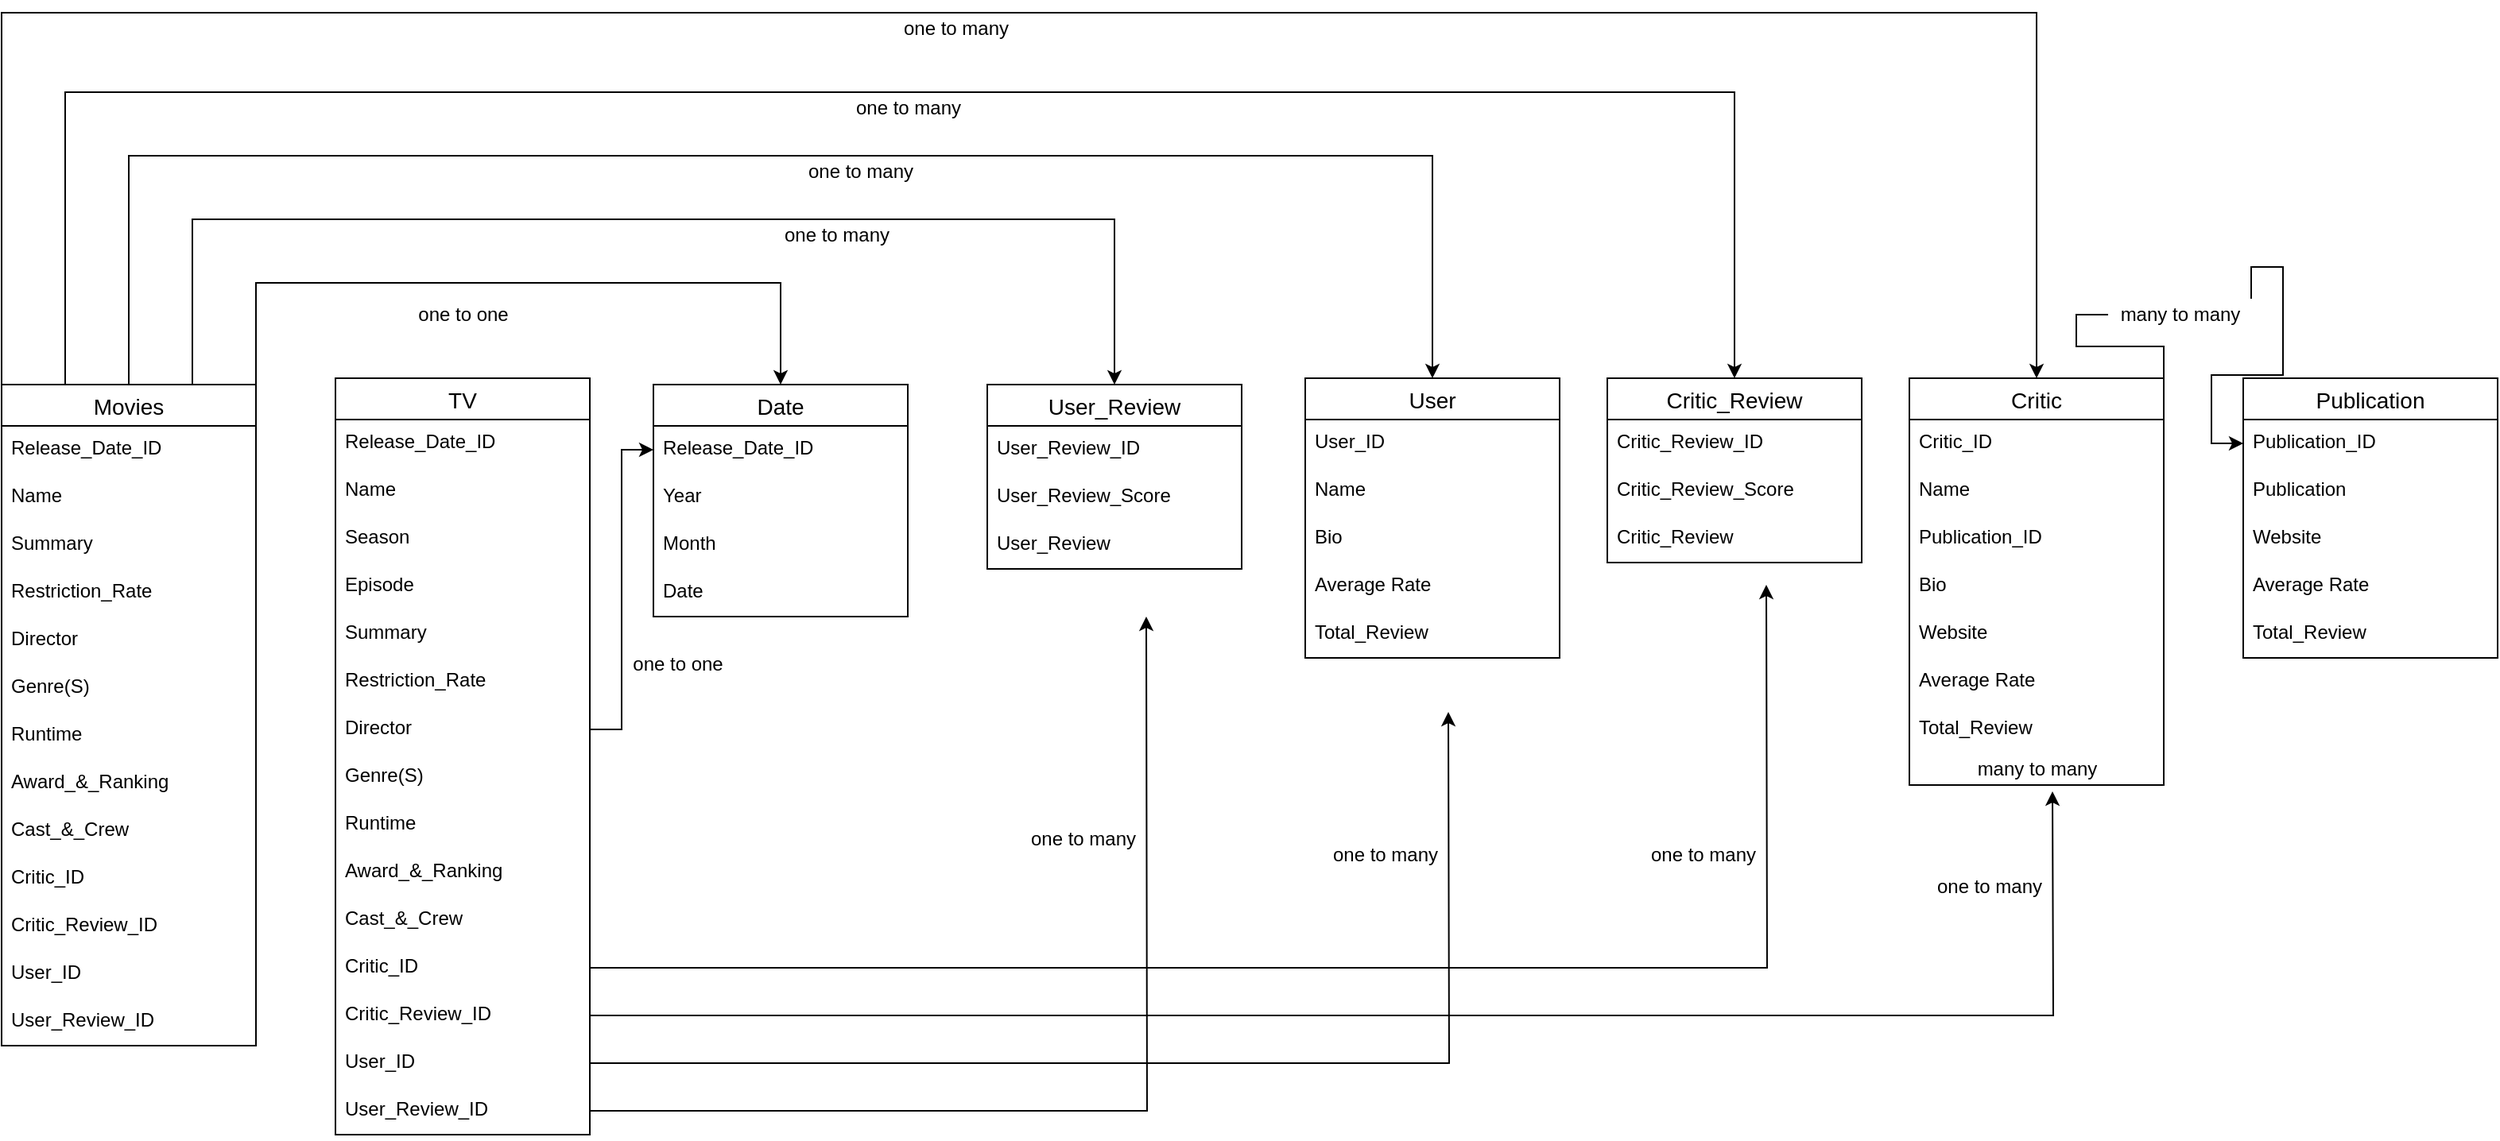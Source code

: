 <mxfile version="14.6.9" type="github">
  <diagram id="FcOZfvyRAADS41fhgshK" name="Page-1">
    <mxGraphModel dx="2603" dy="1822" grid="1" gridSize="10" guides="1" tooltips="1" connect="1" arrows="1" fold="1" page="1" pageScale="1" pageWidth="850" pageHeight="1100" math="0" shadow="0">
      <root>
        <mxCell id="0" />
        <mxCell id="1" parent="0" />
        <mxCell id="NTPSZeHlNnO5NupdeWOk-99" style="edgeStyle=orthogonalEdgeStyle;rounded=0;orthogonalLoop=1;jettySize=auto;html=1;exitX=0.5;exitY=0;exitDx=0;exitDy=0;entryX=0.5;entryY=0;entryDx=0;entryDy=0;strokeColor=#000000;" edge="1" parent="1" source="NTPSZeHlNnO5NupdeWOk-3" target="NTPSZeHlNnO5NupdeWOk-8">
          <mxGeometry relative="1" as="geometry">
            <Array as="points">
              <mxPoint y="104" />
              <mxPoint y="40" />
              <mxPoint x="330" y="40" />
            </Array>
          </mxGeometry>
        </mxCell>
        <mxCell id="NTPSZeHlNnO5NupdeWOk-103" style="edgeStyle=orthogonalEdgeStyle;rounded=0;orthogonalLoop=1;jettySize=auto;html=1;exitX=0.25;exitY=0;exitDx=0;exitDy=0;entryX=0.5;entryY=0;entryDx=0;entryDy=0;strokeColor=#000000;startArrow=none;" edge="1" parent="1" source="NTPSZeHlNnO5NupdeWOk-116" target="NTPSZeHlNnO5NupdeWOk-67">
          <mxGeometry relative="1" as="geometry">
            <Array as="points">
              <mxPoint x="540" />
            </Array>
          </mxGeometry>
        </mxCell>
        <mxCell id="NTPSZeHlNnO5NupdeWOk-104" style="edgeStyle=orthogonalEdgeStyle;rounded=0;orthogonalLoop=1;jettySize=auto;html=1;exitX=0.5;exitY=0;exitDx=0;exitDy=0;entryX=0.5;entryY=0;entryDx=0;entryDy=0;strokeColor=#000000;startArrow=none;" edge="1" parent="1" source="NTPSZeHlNnO5NupdeWOk-118" target="NTPSZeHlNnO5NupdeWOk-23">
          <mxGeometry relative="1" as="geometry">
            <Array as="points">
              <mxPoint x="740" y="-40" />
            </Array>
          </mxGeometry>
        </mxCell>
        <mxCell id="NTPSZeHlNnO5NupdeWOk-105" style="edgeStyle=orthogonalEdgeStyle;rounded=0;orthogonalLoop=1;jettySize=auto;html=1;exitX=0.25;exitY=0;exitDx=0;exitDy=0;entryX=0.5;entryY=0;entryDx=0;entryDy=0;strokeColor=#000000;startArrow=none;" edge="1" parent="1" source="NTPSZeHlNnO5NupdeWOk-120" target="NTPSZeHlNnO5NupdeWOk-61">
          <mxGeometry relative="1" as="geometry">
            <Array as="points">
              <mxPoint x="930" y="-80" />
            </Array>
          </mxGeometry>
        </mxCell>
        <mxCell id="NTPSZeHlNnO5NupdeWOk-106" style="edgeStyle=orthogonalEdgeStyle;rounded=0;orthogonalLoop=1;jettySize=auto;html=1;exitX=0;exitY=0;exitDx=0;exitDy=0;entryX=0.5;entryY=0;entryDx=0;entryDy=0;strokeColor=#000000;startArrow=none;" edge="1" parent="1" source="NTPSZeHlNnO5NupdeWOk-122" target="NTPSZeHlNnO5NupdeWOk-34">
          <mxGeometry relative="1" as="geometry">
            <Array as="points">
              <mxPoint x="1120" y="-130" />
            </Array>
          </mxGeometry>
        </mxCell>
        <mxCell id="NTPSZeHlNnO5NupdeWOk-3" value="Movies" style="swimlane;fontStyle=0;childLayout=stackLayout;horizontal=1;startSize=26;horizontalStack=0;resizeParent=1;resizeParentMax=0;resizeLast=0;collapsible=1;marginBottom=0;align=center;fontSize=14;" vertex="1" parent="1">
          <mxGeometry x="-160" y="104" width="160" height="416" as="geometry" />
        </mxCell>
        <mxCell id="NTPSZeHlNnO5NupdeWOk-4" value="Release_Date_ID" style="text;strokeColor=none;fillColor=none;spacingLeft=4;spacingRight=4;overflow=hidden;rotatable=0;points=[[0,0.5],[1,0.5]];portConstraint=eastwest;fontSize=12;" vertex="1" parent="NTPSZeHlNnO5NupdeWOk-3">
          <mxGeometry y="26" width="160" height="30" as="geometry" />
        </mxCell>
        <mxCell id="NTPSZeHlNnO5NupdeWOk-7" value="Name" style="text;strokeColor=none;fillColor=none;spacingLeft=4;spacingRight=4;overflow=hidden;rotatable=0;points=[[0,0.5],[1,0.5]];portConstraint=eastwest;fontSize=12;" vertex="1" parent="NTPSZeHlNnO5NupdeWOk-3">
          <mxGeometry y="56" width="160" height="30" as="geometry" />
        </mxCell>
        <mxCell id="NTPSZeHlNnO5NupdeWOk-5" value="Summary" style="text;strokeColor=none;fillColor=none;spacingLeft=4;spacingRight=4;overflow=hidden;rotatable=0;points=[[0,0.5],[1,0.5]];portConstraint=eastwest;fontSize=12;" vertex="1" parent="NTPSZeHlNnO5NupdeWOk-3">
          <mxGeometry y="86" width="160" height="30" as="geometry" />
        </mxCell>
        <mxCell id="NTPSZeHlNnO5NupdeWOk-6" value="Restriction_Rate" style="text;strokeColor=none;fillColor=none;spacingLeft=4;spacingRight=4;overflow=hidden;rotatable=0;points=[[0,0.5],[1,0.5]];portConstraint=eastwest;fontSize=12;" vertex="1" parent="NTPSZeHlNnO5NupdeWOk-3">
          <mxGeometry y="116" width="160" height="30" as="geometry" />
        </mxCell>
        <mxCell id="NTPSZeHlNnO5NupdeWOk-13" value="Director" style="text;strokeColor=none;fillColor=none;spacingLeft=4;spacingRight=4;overflow=hidden;rotatable=0;points=[[0,0.5],[1,0.5]];portConstraint=eastwest;fontSize=12;" vertex="1" parent="NTPSZeHlNnO5NupdeWOk-3">
          <mxGeometry y="146" width="160" height="30" as="geometry" />
        </mxCell>
        <mxCell id="NTPSZeHlNnO5NupdeWOk-14" value="Genre(S)" style="text;strokeColor=none;fillColor=none;spacingLeft=4;spacingRight=4;overflow=hidden;rotatable=0;points=[[0,0.5],[1,0.5]];portConstraint=eastwest;fontSize=12;" vertex="1" parent="NTPSZeHlNnO5NupdeWOk-3">
          <mxGeometry y="176" width="160" height="30" as="geometry" />
        </mxCell>
        <mxCell id="NTPSZeHlNnO5NupdeWOk-16" value="Runtime" style="text;strokeColor=none;fillColor=none;spacingLeft=4;spacingRight=4;overflow=hidden;rotatable=0;points=[[0,0.5],[1,0.5]];portConstraint=eastwest;fontSize=12;" vertex="1" parent="NTPSZeHlNnO5NupdeWOk-3">
          <mxGeometry y="206" width="160" height="30" as="geometry" />
        </mxCell>
        <mxCell id="NTPSZeHlNnO5NupdeWOk-17" value="Award_&amp;_Ranking" style="text;strokeColor=none;fillColor=none;spacingLeft=4;spacingRight=4;overflow=hidden;rotatable=0;points=[[0,0.5],[1,0.5]];portConstraint=eastwest;fontSize=12;" vertex="1" parent="NTPSZeHlNnO5NupdeWOk-3">
          <mxGeometry y="236" width="160" height="30" as="geometry" />
        </mxCell>
        <mxCell id="NTPSZeHlNnO5NupdeWOk-18" value="Cast_&amp;_Crew" style="text;strokeColor=none;fillColor=none;spacingLeft=4;spacingRight=4;overflow=hidden;rotatable=0;points=[[0,0.5],[1,0.5]];portConstraint=eastwest;fontSize=12;" vertex="1" parent="NTPSZeHlNnO5NupdeWOk-3">
          <mxGeometry y="266" width="160" height="30" as="geometry" />
        </mxCell>
        <mxCell id="NTPSZeHlNnO5NupdeWOk-19" value="Critic_ID" style="text;strokeColor=none;fillColor=none;spacingLeft=4;spacingRight=4;overflow=hidden;rotatable=0;points=[[0,0.5],[1,0.5]];portConstraint=eastwest;fontSize=12;" vertex="1" parent="NTPSZeHlNnO5NupdeWOk-3">
          <mxGeometry y="296" width="160" height="30" as="geometry" />
        </mxCell>
        <mxCell id="NTPSZeHlNnO5NupdeWOk-20" value="Critic_Review_ID" style="text;strokeColor=none;fillColor=none;spacingLeft=4;spacingRight=4;overflow=hidden;rotatable=0;points=[[0,0.5],[1,0.5]];portConstraint=eastwest;fontSize=12;" vertex="1" parent="NTPSZeHlNnO5NupdeWOk-3">
          <mxGeometry y="326" width="160" height="30" as="geometry" />
        </mxCell>
        <mxCell id="NTPSZeHlNnO5NupdeWOk-21" value="User_ID" style="text;strokeColor=none;fillColor=none;spacingLeft=4;spacingRight=4;overflow=hidden;rotatable=0;points=[[0,0.5],[1,0.5]];portConstraint=eastwest;fontSize=12;" vertex="1" parent="NTPSZeHlNnO5NupdeWOk-3">
          <mxGeometry y="356" width="160" height="30" as="geometry" />
        </mxCell>
        <mxCell id="NTPSZeHlNnO5NupdeWOk-22" value="User_Review_ID" style="text;strokeColor=none;fillColor=none;spacingLeft=4;spacingRight=4;overflow=hidden;rotatable=0;points=[[0,0.5],[1,0.5]];portConstraint=eastwest;fontSize=12;" vertex="1" parent="NTPSZeHlNnO5NupdeWOk-3">
          <mxGeometry y="386" width="160" height="30" as="geometry" />
        </mxCell>
        <mxCell id="NTPSZeHlNnO5NupdeWOk-8" value="Date" style="swimlane;fontStyle=0;childLayout=stackLayout;horizontal=1;startSize=26;horizontalStack=0;resizeParent=1;resizeParentMax=0;resizeLast=0;collapsible=1;marginBottom=0;align=center;fontSize=14;" vertex="1" parent="1">
          <mxGeometry x="250" y="104" width="160" height="146" as="geometry" />
        </mxCell>
        <mxCell id="NTPSZeHlNnO5NupdeWOk-9" value="Release_Date_ID" style="text;strokeColor=none;fillColor=none;spacingLeft=4;spacingRight=4;overflow=hidden;rotatable=0;points=[[0,0.5],[1,0.5]];portConstraint=eastwest;fontSize=12;" vertex="1" parent="NTPSZeHlNnO5NupdeWOk-8">
          <mxGeometry y="26" width="160" height="30" as="geometry" />
        </mxCell>
        <mxCell id="NTPSZeHlNnO5NupdeWOk-10" value="Year" style="text;strokeColor=none;fillColor=none;spacingLeft=4;spacingRight=4;overflow=hidden;rotatable=0;points=[[0,0.5],[1,0.5]];portConstraint=eastwest;fontSize=12;" vertex="1" parent="NTPSZeHlNnO5NupdeWOk-8">
          <mxGeometry y="56" width="160" height="30" as="geometry" />
        </mxCell>
        <mxCell id="NTPSZeHlNnO5NupdeWOk-11" value="Month" style="text;strokeColor=none;fillColor=none;spacingLeft=4;spacingRight=4;overflow=hidden;rotatable=0;points=[[0,0.5],[1,0.5]];portConstraint=eastwest;fontSize=12;" vertex="1" parent="NTPSZeHlNnO5NupdeWOk-8">
          <mxGeometry y="86" width="160" height="30" as="geometry" />
        </mxCell>
        <mxCell id="NTPSZeHlNnO5NupdeWOk-12" value="Date" style="text;strokeColor=none;fillColor=none;spacingLeft=4;spacingRight=4;overflow=hidden;rotatable=0;points=[[0,0.5],[1,0.5]];portConstraint=eastwest;fontSize=12;" vertex="1" parent="NTPSZeHlNnO5NupdeWOk-8">
          <mxGeometry y="116" width="160" height="30" as="geometry" />
        </mxCell>
        <mxCell id="NTPSZeHlNnO5NupdeWOk-23" value="User" style="swimlane;fontStyle=0;childLayout=stackLayout;horizontal=1;startSize=26;horizontalStack=0;resizeParent=1;resizeParentMax=0;resizeLast=0;collapsible=1;marginBottom=0;align=center;fontSize=14;" vertex="1" parent="1">
          <mxGeometry x="660" y="100" width="160" height="176" as="geometry" />
        </mxCell>
        <mxCell id="NTPSZeHlNnO5NupdeWOk-24" value="User_ID" style="text;strokeColor=none;fillColor=none;spacingLeft=4;spacingRight=4;overflow=hidden;rotatable=0;points=[[0,0.5],[1,0.5]];portConstraint=eastwest;fontSize=12;" vertex="1" parent="NTPSZeHlNnO5NupdeWOk-23">
          <mxGeometry y="26" width="160" height="30" as="geometry" />
        </mxCell>
        <mxCell id="NTPSZeHlNnO5NupdeWOk-25" value="Name" style="text;strokeColor=none;fillColor=none;spacingLeft=4;spacingRight=4;overflow=hidden;rotatable=0;points=[[0,0.5],[1,0.5]];portConstraint=eastwest;fontSize=12;" vertex="1" parent="NTPSZeHlNnO5NupdeWOk-23">
          <mxGeometry y="56" width="160" height="30" as="geometry" />
        </mxCell>
        <mxCell id="NTPSZeHlNnO5NupdeWOk-27" value="Bio" style="text;strokeColor=none;fillColor=none;spacingLeft=4;spacingRight=4;overflow=hidden;rotatable=0;points=[[0,0.5],[1,0.5]];portConstraint=eastwest;fontSize=12;" vertex="1" parent="NTPSZeHlNnO5NupdeWOk-23">
          <mxGeometry y="86" width="160" height="30" as="geometry" />
        </mxCell>
        <mxCell id="NTPSZeHlNnO5NupdeWOk-29" value="Average Rate" style="text;strokeColor=none;fillColor=none;spacingLeft=4;spacingRight=4;overflow=hidden;rotatable=0;points=[[0,0.5],[1,0.5]];portConstraint=eastwest;fontSize=12;" vertex="1" parent="NTPSZeHlNnO5NupdeWOk-23">
          <mxGeometry y="116" width="160" height="30" as="geometry" />
        </mxCell>
        <mxCell id="NTPSZeHlNnO5NupdeWOk-30" value="Total_Review" style="text;strokeColor=none;fillColor=none;spacingLeft=4;spacingRight=4;overflow=hidden;rotatable=0;points=[[0,0.5],[1,0.5]];portConstraint=eastwest;fontSize=12;" vertex="1" parent="NTPSZeHlNnO5NupdeWOk-23">
          <mxGeometry y="146" width="160" height="30" as="geometry" />
        </mxCell>
        <mxCell id="NTPSZeHlNnO5NupdeWOk-130" style="edgeStyle=orthogonalEdgeStyle;rounded=0;orthogonalLoop=1;jettySize=auto;html=1;exitX=1;exitY=0;exitDx=0;exitDy=0;entryX=0;entryY=0.5;entryDx=0;entryDy=0;strokeColor=#000000;startArrow=none;" edge="1" parent="1" source="NTPSZeHlNnO5NupdeWOk-131" target="NTPSZeHlNnO5NupdeWOk-89">
          <mxGeometry relative="1" as="geometry" />
        </mxCell>
        <mxCell id="NTPSZeHlNnO5NupdeWOk-34" value="Critic" style="swimlane;fontStyle=0;childLayout=stackLayout;horizontal=1;startSize=26;horizontalStack=0;resizeParent=1;resizeParentMax=0;resizeLast=0;collapsible=1;marginBottom=0;align=center;fontSize=14;" vertex="1" parent="1">
          <mxGeometry x="1040" y="100" width="160" height="256" as="geometry" />
        </mxCell>
        <mxCell id="NTPSZeHlNnO5NupdeWOk-35" value="Critic_ID" style="text;strokeColor=none;fillColor=none;spacingLeft=4;spacingRight=4;overflow=hidden;rotatable=0;points=[[0,0.5],[1,0.5]];portConstraint=eastwest;fontSize=12;" vertex="1" parent="NTPSZeHlNnO5NupdeWOk-34">
          <mxGeometry y="26" width="160" height="30" as="geometry" />
        </mxCell>
        <mxCell id="NTPSZeHlNnO5NupdeWOk-36" value="Name" style="text;strokeColor=none;fillColor=none;spacingLeft=4;spacingRight=4;overflow=hidden;rotatable=0;points=[[0,0.5],[1,0.5]];portConstraint=eastwest;fontSize=12;" vertex="1" parent="NTPSZeHlNnO5NupdeWOk-34">
          <mxGeometry y="56" width="160" height="30" as="geometry" />
        </mxCell>
        <mxCell id="NTPSZeHlNnO5NupdeWOk-37" value="Publication_ID" style="text;strokeColor=none;fillColor=none;spacingLeft=4;spacingRight=4;overflow=hidden;rotatable=0;points=[[0,0.5],[1,0.5]];portConstraint=eastwest;fontSize=12;" vertex="1" parent="NTPSZeHlNnO5NupdeWOk-34">
          <mxGeometry y="86" width="160" height="30" as="geometry" />
        </mxCell>
        <mxCell id="NTPSZeHlNnO5NupdeWOk-38" value="Bio" style="text;strokeColor=none;fillColor=none;spacingLeft=4;spacingRight=4;overflow=hidden;rotatable=0;points=[[0,0.5],[1,0.5]];portConstraint=eastwest;fontSize=12;" vertex="1" parent="NTPSZeHlNnO5NupdeWOk-34">
          <mxGeometry y="116" width="160" height="30" as="geometry" />
        </mxCell>
        <mxCell id="NTPSZeHlNnO5NupdeWOk-39" value="Website" style="text;strokeColor=none;fillColor=none;spacingLeft=4;spacingRight=4;overflow=hidden;rotatable=0;points=[[0,0.5],[1,0.5]];portConstraint=eastwest;fontSize=12;" vertex="1" parent="NTPSZeHlNnO5NupdeWOk-34">
          <mxGeometry y="146" width="160" height="30" as="geometry" />
        </mxCell>
        <mxCell id="NTPSZeHlNnO5NupdeWOk-40" value="Average Rate" style="text;strokeColor=none;fillColor=none;spacingLeft=4;spacingRight=4;overflow=hidden;rotatable=0;points=[[0,0.5],[1,0.5]];portConstraint=eastwest;fontSize=12;" vertex="1" parent="NTPSZeHlNnO5NupdeWOk-34">
          <mxGeometry y="176" width="160" height="30" as="geometry" />
        </mxCell>
        <mxCell id="NTPSZeHlNnO5NupdeWOk-41" value="Total_Review" style="text;strokeColor=none;fillColor=none;spacingLeft=4;spacingRight=4;overflow=hidden;rotatable=0;points=[[0,0.5],[1,0.5]];portConstraint=eastwest;fontSize=12;" vertex="1" parent="NTPSZeHlNnO5NupdeWOk-34">
          <mxGeometry y="206" width="160" height="30" as="geometry" />
        </mxCell>
        <mxCell id="NTPSZeHlNnO5NupdeWOk-128" value="many to many" style="text;html=1;resizable=0;autosize=1;align=center;verticalAlign=middle;points=[];fillColor=none;strokeColor=none;rounded=0;" vertex="1" parent="NTPSZeHlNnO5NupdeWOk-34">
          <mxGeometry y="236" width="160" height="20" as="geometry" />
        </mxCell>
        <mxCell id="NTPSZeHlNnO5NupdeWOk-45" value="TV" style="swimlane;fontStyle=0;childLayout=stackLayout;horizontal=1;startSize=26;horizontalStack=0;resizeParent=1;resizeParentMax=0;resizeLast=0;collapsible=1;marginBottom=0;align=center;fontSize=14;" vertex="1" parent="1">
          <mxGeometry x="50" y="100" width="160" height="476" as="geometry" />
        </mxCell>
        <mxCell id="NTPSZeHlNnO5NupdeWOk-46" value="Release_Date_ID" style="text;strokeColor=none;fillColor=none;spacingLeft=4;spacingRight=4;overflow=hidden;rotatable=0;points=[[0,0.5],[1,0.5]];portConstraint=eastwest;fontSize=12;" vertex="1" parent="NTPSZeHlNnO5NupdeWOk-45">
          <mxGeometry y="26" width="160" height="30" as="geometry" />
        </mxCell>
        <mxCell id="NTPSZeHlNnO5NupdeWOk-47" value="Name" style="text;strokeColor=none;fillColor=none;spacingLeft=4;spacingRight=4;overflow=hidden;rotatable=0;points=[[0,0.5],[1,0.5]];portConstraint=eastwest;fontSize=12;" vertex="1" parent="NTPSZeHlNnO5NupdeWOk-45">
          <mxGeometry y="56" width="160" height="30" as="geometry" />
        </mxCell>
        <mxCell id="NTPSZeHlNnO5NupdeWOk-59" value="Season" style="text;strokeColor=none;fillColor=none;spacingLeft=4;spacingRight=4;overflow=hidden;rotatable=0;points=[[0,0.5],[1,0.5]];portConstraint=eastwest;fontSize=12;" vertex="1" parent="NTPSZeHlNnO5NupdeWOk-45">
          <mxGeometry y="86" width="160" height="30" as="geometry" />
        </mxCell>
        <mxCell id="NTPSZeHlNnO5NupdeWOk-60" value="Episode" style="text;strokeColor=none;fillColor=none;spacingLeft=4;spacingRight=4;overflow=hidden;rotatable=0;points=[[0,0.5],[1,0.5]];portConstraint=eastwest;fontSize=12;" vertex="1" parent="NTPSZeHlNnO5NupdeWOk-45">
          <mxGeometry y="116" width="160" height="30" as="geometry" />
        </mxCell>
        <mxCell id="NTPSZeHlNnO5NupdeWOk-48" value="Summary" style="text;strokeColor=none;fillColor=none;spacingLeft=4;spacingRight=4;overflow=hidden;rotatable=0;points=[[0,0.5],[1,0.5]];portConstraint=eastwest;fontSize=12;" vertex="1" parent="NTPSZeHlNnO5NupdeWOk-45">
          <mxGeometry y="146" width="160" height="30" as="geometry" />
        </mxCell>
        <mxCell id="NTPSZeHlNnO5NupdeWOk-49" value="Restriction_Rate" style="text;strokeColor=none;fillColor=none;spacingLeft=4;spacingRight=4;overflow=hidden;rotatable=0;points=[[0,0.5],[1,0.5]];portConstraint=eastwest;fontSize=12;" vertex="1" parent="NTPSZeHlNnO5NupdeWOk-45">
          <mxGeometry y="176" width="160" height="30" as="geometry" />
        </mxCell>
        <mxCell id="NTPSZeHlNnO5NupdeWOk-50" value="Director" style="text;strokeColor=none;fillColor=none;spacingLeft=4;spacingRight=4;overflow=hidden;rotatable=0;points=[[0,0.5],[1,0.5]];portConstraint=eastwest;fontSize=12;" vertex="1" parent="NTPSZeHlNnO5NupdeWOk-45">
          <mxGeometry y="206" width="160" height="30" as="geometry" />
        </mxCell>
        <mxCell id="NTPSZeHlNnO5NupdeWOk-51" value="Genre(S)" style="text;strokeColor=none;fillColor=none;spacingLeft=4;spacingRight=4;overflow=hidden;rotatable=0;points=[[0,0.5],[1,0.5]];portConstraint=eastwest;fontSize=12;" vertex="1" parent="NTPSZeHlNnO5NupdeWOk-45">
          <mxGeometry y="236" width="160" height="30" as="geometry" />
        </mxCell>
        <mxCell id="NTPSZeHlNnO5NupdeWOk-52" value="Runtime" style="text;strokeColor=none;fillColor=none;spacingLeft=4;spacingRight=4;overflow=hidden;rotatable=0;points=[[0,0.5],[1,0.5]];portConstraint=eastwest;fontSize=12;" vertex="1" parent="NTPSZeHlNnO5NupdeWOk-45">
          <mxGeometry y="266" width="160" height="30" as="geometry" />
        </mxCell>
        <mxCell id="NTPSZeHlNnO5NupdeWOk-53" value="Award_&amp;_Ranking" style="text;strokeColor=none;fillColor=none;spacingLeft=4;spacingRight=4;overflow=hidden;rotatable=0;points=[[0,0.5],[1,0.5]];portConstraint=eastwest;fontSize=12;" vertex="1" parent="NTPSZeHlNnO5NupdeWOk-45">
          <mxGeometry y="296" width="160" height="30" as="geometry" />
        </mxCell>
        <mxCell id="NTPSZeHlNnO5NupdeWOk-54" value="Cast_&amp;_Crew" style="text;strokeColor=none;fillColor=none;spacingLeft=4;spacingRight=4;overflow=hidden;rotatable=0;points=[[0,0.5],[1,0.5]];portConstraint=eastwest;fontSize=12;" vertex="1" parent="NTPSZeHlNnO5NupdeWOk-45">
          <mxGeometry y="326" width="160" height="30" as="geometry" />
        </mxCell>
        <mxCell id="NTPSZeHlNnO5NupdeWOk-55" value="Critic_ID" style="text;strokeColor=none;fillColor=none;spacingLeft=4;spacingRight=4;overflow=hidden;rotatable=0;points=[[0,0.5],[1,0.5]];portConstraint=eastwest;fontSize=12;" vertex="1" parent="NTPSZeHlNnO5NupdeWOk-45">
          <mxGeometry y="356" width="160" height="30" as="geometry" />
        </mxCell>
        <mxCell id="NTPSZeHlNnO5NupdeWOk-56" value="Critic_Review_ID" style="text;strokeColor=none;fillColor=none;spacingLeft=4;spacingRight=4;overflow=hidden;rotatable=0;points=[[0,0.5],[1,0.5]];portConstraint=eastwest;fontSize=12;" vertex="1" parent="NTPSZeHlNnO5NupdeWOk-45">
          <mxGeometry y="386" width="160" height="30" as="geometry" />
        </mxCell>
        <mxCell id="NTPSZeHlNnO5NupdeWOk-57" value="User_ID" style="text;strokeColor=none;fillColor=none;spacingLeft=4;spacingRight=4;overflow=hidden;rotatable=0;points=[[0,0.5],[1,0.5]];portConstraint=eastwest;fontSize=12;" vertex="1" parent="NTPSZeHlNnO5NupdeWOk-45">
          <mxGeometry y="416" width="160" height="30" as="geometry" />
        </mxCell>
        <mxCell id="NTPSZeHlNnO5NupdeWOk-58" value="User_Review_ID" style="text;strokeColor=none;fillColor=none;spacingLeft=4;spacingRight=4;overflow=hidden;rotatable=0;points=[[0,0.5],[1,0.5]];portConstraint=eastwest;fontSize=12;" vertex="1" parent="NTPSZeHlNnO5NupdeWOk-45">
          <mxGeometry y="446" width="160" height="30" as="geometry" />
        </mxCell>
        <mxCell id="NTPSZeHlNnO5NupdeWOk-61" value="Critic_Review" style="swimlane;fontStyle=0;childLayout=stackLayout;horizontal=1;startSize=26;horizontalStack=0;resizeParent=1;resizeParentMax=0;resizeLast=0;collapsible=1;marginBottom=0;align=center;fontSize=14;" vertex="1" parent="1">
          <mxGeometry x="850" y="100" width="160" height="116" as="geometry" />
        </mxCell>
        <mxCell id="NTPSZeHlNnO5NupdeWOk-62" value="Critic_Review_ID" style="text;strokeColor=none;fillColor=none;spacingLeft=4;spacingRight=4;overflow=hidden;rotatable=0;points=[[0,0.5],[1,0.5]];portConstraint=eastwest;fontSize=12;" vertex="1" parent="NTPSZeHlNnO5NupdeWOk-61">
          <mxGeometry y="26" width="160" height="30" as="geometry" />
        </mxCell>
        <mxCell id="NTPSZeHlNnO5NupdeWOk-63" value="Critic_Review_Score" style="text;strokeColor=none;fillColor=none;spacingLeft=4;spacingRight=4;overflow=hidden;rotatable=0;points=[[0,0.5],[1,0.5]];portConstraint=eastwest;fontSize=12;" vertex="1" parent="NTPSZeHlNnO5NupdeWOk-61">
          <mxGeometry y="56" width="160" height="30" as="geometry" />
        </mxCell>
        <mxCell id="NTPSZeHlNnO5NupdeWOk-64" value="Critic_Review" style="text;strokeColor=none;fillColor=none;spacingLeft=4;spacingRight=4;overflow=hidden;rotatable=0;points=[[0,0.5],[1,0.5]];portConstraint=eastwest;fontSize=12;" vertex="1" parent="NTPSZeHlNnO5NupdeWOk-61">
          <mxGeometry y="86" width="160" height="30" as="geometry" />
        </mxCell>
        <mxCell id="NTPSZeHlNnO5NupdeWOk-67" value="User_Review" style="swimlane;fontStyle=0;childLayout=stackLayout;horizontal=1;startSize=26;horizontalStack=0;resizeParent=1;resizeParentMax=0;resizeLast=0;collapsible=1;marginBottom=0;align=center;fontSize=14;" vertex="1" parent="1">
          <mxGeometry x="460" y="104" width="160" height="116" as="geometry" />
        </mxCell>
        <mxCell id="NTPSZeHlNnO5NupdeWOk-68" value="User_Review_ID&#xa;" style="text;strokeColor=none;fillColor=none;spacingLeft=4;spacingRight=4;overflow=hidden;rotatable=0;points=[[0,0.5],[1,0.5]];portConstraint=eastwest;fontSize=12;" vertex="1" parent="NTPSZeHlNnO5NupdeWOk-67">
          <mxGeometry y="26" width="160" height="30" as="geometry" />
        </mxCell>
        <mxCell id="NTPSZeHlNnO5NupdeWOk-69" value="User_Review_Score" style="text;strokeColor=none;fillColor=none;spacingLeft=4;spacingRight=4;overflow=hidden;rotatable=0;points=[[0,0.5],[1,0.5]];portConstraint=eastwest;fontSize=12;" vertex="1" parent="NTPSZeHlNnO5NupdeWOk-67">
          <mxGeometry y="56" width="160" height="30" as="geometry" />
        </mxCell>
        <mxCell id="NTPSZeHlNnO5NupdeWOk-70" value="User_Review" style="text;strokeColor=none;fillColor=none;spacingLeft=4;spacingRight=4;overflow=hidden;rotatable=0;points=[[0,0.5],[1,0.5]];portConstraint=eastwest;fontSize=12;" vertex="1" parent="NTPSZeHlNnO5NupdeWOk-67">
          <mxGeometry y="86" width="160" height="30" as="geometry" />
        </mxCell>
        <mxCell id="NTPSZeHlNnO5NupdeWOk-88" value="Publication" style="swimlane;fontStyle=0;childLayout=stackLayout;horizontal=1;startSize=26;horizontalStack=0;resizeParent=1;resizeParentMax=0;resizeLast=0;collapsible=1;marginBottom=0;align=center;fontSize=14;" vertex="1" parent="1">
          <mxGeometry x="1250" y="100" width="160" height="176" as="geometry" />
        </mxCell>
        <mxCell id="NTPSZeHlNnO5NupdeWOk-89" value="Publication_ID" style="text;strokeColor=none;fillColor=none;spacingLeft=4;spacingRight=4;overflow=hidden;rotatable=0;points=[[0,0.5],[1,0.5]];portConstraint=eastwest;fontSize=12;" vertex="1" parent="NTPSZeHlNnO5NupdeWOk-88">
          <mxGeometry y="26" width="160" height="30" as="geometry" />
        </mxCell>
        <mxCell id="NTPSZeHlNnO5NupdeWOk-90" value="Publication" style="text;strokeColor=none;fillColor=none;spacingLeft=4;spacingRight=4;overflow=hidden;rotatable=0;points=[[0,0.5],[1,0.5]];portConstraint=eastwest;fontSize=12;" vertex="1" parent="NTPSZeHlNnO5NupdeWOk-88">
          <mxGeometry y="56" width="160" height="30" as="geometry" />
        </mxCell>
        <mxCell id="NTPSZeHlNnO5NupdeWOk-93" value="Website" style="text;strokeColor=none;fillColor=none;spacingLeft=4;spacingRight=4;overflow=hidden;rotatable=0;points=[[0,0.5],[1,0.5]];portConstraint=eastwest;fontSize=12;" vertex="1" parent="NTPSZeHlNnO5NupdeWOk-88">
          <mxGeometry y="86" width="160" height="30" as="geometry" />
        </mxCell>
        <mxCell id="NTPSZeHlNnO5NupdeWOk-94" value="Average Rate" style="text;strokeColor=none;fillColor=none;spacingLeft=4;spacingRight=4;overflow=hidden;rotatable=0;points=[[0,0.5],[1,0.5]];portConstraint=eastwest;fontSize=12;" vertex="1" parent="NTPSZeHlNnO5NupdeWOk-88">
          <mxGeometry y="116" width="160" height="30" as="geometry" />
        </mxCell>
        <mxCell id="NTPSZeHlNnO5NupdeWOk-95" value="Total_Review" style="text;strokeColor=none;fillColor=none;spacingLeft=4;spacingRight=4;overflow=hidden;rotatable=0;points=[[0,0.5],[1,0.5]];portConstraint=eastwest;fontSize=12;" vertex="1" parent="NTPSZeHlNnO5NupdeWOk-88">
          <mxGeometry y="146" width="160" height="30" as="geometry" />
        </mxCell>
        <mxCell id="NTPSZeHlNnO5NupdeWOk-102" style="edgeStyle=orthogonalEdgeStyle;rounded=0;orthogonalLoop=1;jettySize=auto;html=1;entryX=0;entryY=0.5;entryDx=0;entryDy=0;strokeColor=#000000;exitX=1;exitY=0.5;exitDx=0;exitDy=0;" edge="1" parent="1" source="NTPSZeHlNnO5NupdeWOk-50" target="NTPSZeHlNnO5NupdeWOk-9">
          <mxGeometry relative="1" as="geometry">
            <mxPoint x="230" y="310" as="sourcePoint" />
          </mxGeometry>
        </mxCell>
        <mxCell id="NTPSZeHlNnO5NupdeWOk-109" style="edgeStyle=orthogonalEdgeStyle;rounded=0;orthogonalLoop=1;jettySize=auto;html=1;exitX=1;exitY=0.5;exitDx=0;exitDy=0;strokeColor=#000000;" edge="1" parent="1" source="NTPSZeHlNnO5NupdeWOk-58">
          <mxGeometry relative="1" as="geometry">
            <mxPoint x="560" y="250" as="targetPoint" />
          </mxGeometry>
        </mxCell>
        <mxCell id="NTPSZeHlNnO5NupdeWOk-110" style="edgeStyle=orthogonalEdgeStyle;rounded=0;orthogonalLoop=1;jettySize=auto;html=1;exitX=1;exitY=0.5;exitDx=0;exitDy=0;strokeColor=#000000;" edge="1" parent="1" source="NTPSZeHlNnO5NupdeWOk-57">
          <mxGeometry relative="1" as="geometry">
            <mxPoint x="750" y="310" as="targetPoint" />
          </mxGeometry>
        </mxCell>
        <mxCell id="NTPSZeHlNnO5NupdeWOk-111" style="edgeStyle=orthogonalEdgeStyle;rounded=0;orthogonalLoop=1;jettySize=auto;html=1;exitX=1;exitY=0.5;exitDx=0;exitDy=0;strokeColor=#000000;" edge="1" parent="1" source="NTPSZeHlNnO5NupdeWOk-56">
          <mxGeometry relative="1" as="geometry">
            <mxPoint x="1130" y="360" as="targetPoint" />
          </mxGeometry>
        </mxCell>
        <mxCell id="NTPSZeHlNnO5NupdeWOk-112" style="edgeStyle=orthogonalEdgeStyle;rounded=0;orthogonalLoop=1;jettySize=auto;html=1;exitX=1;exitY=0.5;exitDx=0;exitDy=0;strokeColor=#000000;" edge="1" parent="1" source="NTPSZeHlNnO5NupdeWOk-55">
          <mxGeometry relative="1" as="geometry">
            <mxPoint x="950" y="230" as="targetPoint" />
          </mxGeometry>
        </mxCell>
        <mxCell id="NTPSZeHlNnO5NupdeWOk-113" value="one to one" style="text;html=1;resizable=0;autosize=1;align=center;verticalAlign=middle;points=[];fillColor=none;strokeColor=none;rounded=0;" vertex="1" parent="1">
          <mxGeometry x="95" y="50" width="70" height="20" as="geometry" />
        </mxCell>
        <mxCell id="NTPSZeHlNnO5NupdeWOk-114" value="one to one" style="text;html=1;resizable=0;autosize=1;align=center;verticalAlign=middle;points=[];fillColor=none;strokeColor=none;rounded=0;" vertex="1" parent="1">
          <mxGeometry x="230" y="270" width="70" height="20" as="geometry" />
        </mxCell>
        <mxCell id="NTPSZeHlNnO5NupdeWOk-116" value="one to many" style="text;html=1;resizable=0;autosize=1;align=center;verticalAlign=middle;points=[];fillColor=none;strokeColor=none;rounded=0;" vertex="1" parent="1">
          <mxGeometry x="325" width="80" height="20" as="geometry" />
        </mxCell>
        <mxCell id="NTPSZeHlNnO5NupdeWOk-117" value="" style="edgeStyle=orthogonalEdgeStyle;rounded=0;orthogonalLoop=1;jettySize=auto;html=1;exitX=0.25;exitY=0;exitDx=0;exitDy=0;entryX=0.5;entryY=0;entryDx=0;entryDy=0;strokeColor=#000000;endArrow=none;" edge="1" parent="1" source="NTPSZeHlNnO5NupdeWOk-3" target="NTPSZeHlNnO5NupdeWOk-116">
          <mxGeometry relative="1" as="geometry">
            <mxPoint x="-120" y="104" as="sourcePoint" />
            <mxPoint x="540" y="104" as="targetPoint" />
            <Array as="points">
              <mxPoint x="-40" y="104" />
              <mxPoint x="-40" />
            </Array>
          </mxGeometry>
        </mxCell>
        <mxCell id="NTPSZeHlNnO5NupdeWOk-118" value="one to many" style="text;html=1;resizable=0;autosize=1;align=center;verticalAlign=middle;points=[];fillColor=none;strokeColor=none;rounded=0;" vertex="1" parent="1">
          <mxGeometry x="340" y="-40" width="80" height="20" as="geometry" />
        </mxCell>
        <mxCell id="NTPSZeHlNnO5NupdeWOk-119" value="" style="edgeStyle=orthogonalEdgeStyle;rounded=0;orthogonalLoop=1;jettySize=auto;html=1;exitX=0.5;exitY=0;exitDx=0;exitDy=0;entryX=0.5;entryY=0;entryDx=0;entryDy=0;strokeColor=#000000;endArrow=none;" edge="1" parent="1" source="NTPSZeHlNnO5NupdeWOk-3" target="NTPSZeHlNnO5NupdeWOk-118">
          <mxGeometry relative="1" as="geometry">
            <mxPoint x="-80" y="104" as="sourcePoint" />
            <mxPoint x="740" y="100" as="targetPoint" />
            <Array as="points">
              <mxPoint x="-80" y="-40" />
            </Array>
          </mxGeometry>
        </mxCell>
        <mxCell id="NTPSZeHlNnO5NupdeWOk-120" value="one to many" style="text;html=1;resizable=0;autosize=1;align=center;verticalAlign=middle;points=[];fillColor=none;strokeColor=none;rounded=0;" vertex="1" parent="1">
          <mxGeometry x="370" y="-80" width="80" height="20" as="geometry" />
        </mxCell>
        <mxCell id="NTPSZeHlNnO5NupdeWOk-121" value="" style="edgeStyle=orthogonalEdgeStyle;rounded=0;orthogonalLoop=1;jettySize=auto;html=1;exitX=0.25;exitY=0;exitDx=0;exitDy=0;entryX=0.5;entryY=0;entryDx=0;entryDy=0;strokeColor=#000000;endArrow=none;" edge="1" parent="1" source="NTPSZeHlNnO5NupdeWOk-3" target="NTPSZeHlNnO5NupdeWOk-120">
          <mxGeometry relative="1" as="geometry">
            <mxPoint x="-120" y="104" as="sourcePoint" />
            <mxPoint x="930" y="100" as="targetPoint" />
            <Array as="points">
              <mxPoint x="-120" y="-80" />
            </Array>
          </mxGeometry>
        </mxCell>
        <mxCell id="NTPSZeHlNnO5NupdeWOk-122" value="one to many" style="text;html=1;resizable=0;autosize=1;align=center;verticalAlign=middle;points=[];fillColor=none;strokeColor=none;rounded=0;" vertex="1" parent="1">
          <mxGeometry x="400" y="-130" width="80" height="20" as="geometry" />
        </mxCell>
        <mxCell id="NTPSZeHlNnO5NupdeWOk-123" value="" style="edgeStyle=orthogonalEdgeStyle;rounded=0;orthogonalLoop=1;jettySize=auto;html=1;exitX=0;exitY=0;exitDx=0;exitDy=0;entryX=0.5;entryY=0;entryDx=0;entryDy=0;strokeColor=#000000;endArrow=none;" edge="1" parent="1" source="NTPSZeHlNnO5NupdeWOk-3" target="NTPSZeHlNnO5NupdeWOk-122">
          <mxGeometry relative="1" as="geometry">
            <mxPoint x="-160" y="104" as="sourcePoint" />
            <mxPoint x="1120" y="100" as="targetPoint" />
            <Array as="points">
              <mxPoint x="-160" y="-130" />
            </Array>
          </mxGeometry>
        </mxCell>
        <mxCell id="NTPSZeHlNnO5NupdeWOk-124" value="one to many" style="text;html=1;resizable=0;autosize=1;align=center;verticalAlign=middle;points=[];fillColor=none;strokeColor=none;rounded=0;" vertex="1" parent="1">
          <mxGeometry x="480" y="380" width="80" height="20" as="geometry" />
        </mxCell>
        <mxCell id="NTPSZeHlNnO5NupdeWOk-125" value="one to many" style="text;html=1;resizable=0;autosize=1;align=center;verticalAlign=middle;points=[];fillColor=none;strokeColor=none;rounded=0;" vertex="1" parent="1">
          <mxGeometry x="670" y="390" width="80" height="20" as="geometry" />
        </mxCell>
        <mxCell id="NTPSZeHlNnO5NupdeWOk-126" value="one to many" style="text;html=1;resizable=0;autosize=1;align=center;verticalAlign=middle;points=[];fillColor=none;strokeColor=none;rounded=0;" vertex="1" parent="1">
          <mxGeometry x="870" y="390" width="80" height="20" as="geometry" />
        </mxCell>
        <mxCell id="NTPSZeHlNnO5NupdeWOk-127" value="one to many" style="text;html=1;resizable=0;autosize=1;align=center;verticalAlign=middle;points=[];fillColor=none;strokeColor=none;rounded=0;" vertex="1" parent="1">
          <mxGeometry x="1050" y="410" width="80" height="20" as="geometry" />
        </mxCell>
        <mxCell id="NTPSZeHlNnO5NupdeWOk-131" value="many to many" style="text;html=1;resizable=0;autosize=1;align=center;verticalAlign=middle;points=[];fillColor=none;strokeColor=none;rounded=0;" vertex="1" parent="1">
          <mxGeometry x="1165" y="50" width="90" height="20" as="geometry" />
        </mxCell>
        <mxCell id="NTPSZeHlNnO5NupdeWOk-132" value="" style="edgeStyle=orthogonalEdgeStyle;rounded=0;orthogonalLoop=1;jettySize=auto;html=1;exitX=1;exitY=0;exitDx=0;exitDy=0;entryX=0;entryY=0.5;entryDx=0;entryDy=0;strokeColor=#000000;endArrow=none;" edge="1" parent="1" source="NTPSZeHlNnO5NupdeWOk-34" target="NTPSZeHlNnO5NupdeWOk-131">
          <mxGeometry relative="1" as="geometry">
            <mxPoint x="1200" y="100" as="sourcePoint" />
            <mxPoint x="1250" y="141" as="targetPoint" />
          </mxGeometry>
        </mxCell>
      </root>
    </mxGraphModel>
  </diagram>
</mxfile>
